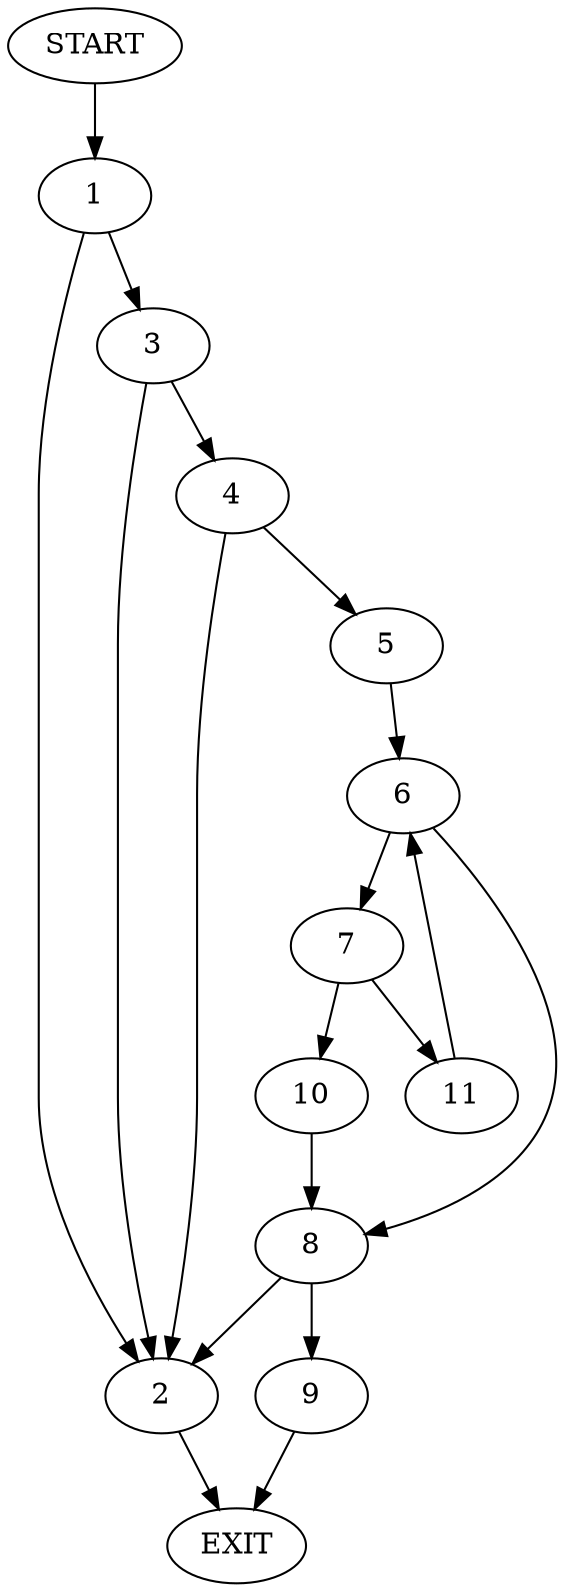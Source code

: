 digraph {
0 [label="START"]
12 [label="EXIT"]
0 -> 1
1 -> 2
1 -> 3
3 -> 2
3 -> 4
2 -> 12
4 -> 2
4 -> 5
5 -> 6
6 -> 7
6 -> 8
8 -> 9
8 -> 2
7 -> 10
7 -> 11
10 -> 8
11 -> 6
9 -> 12
}

